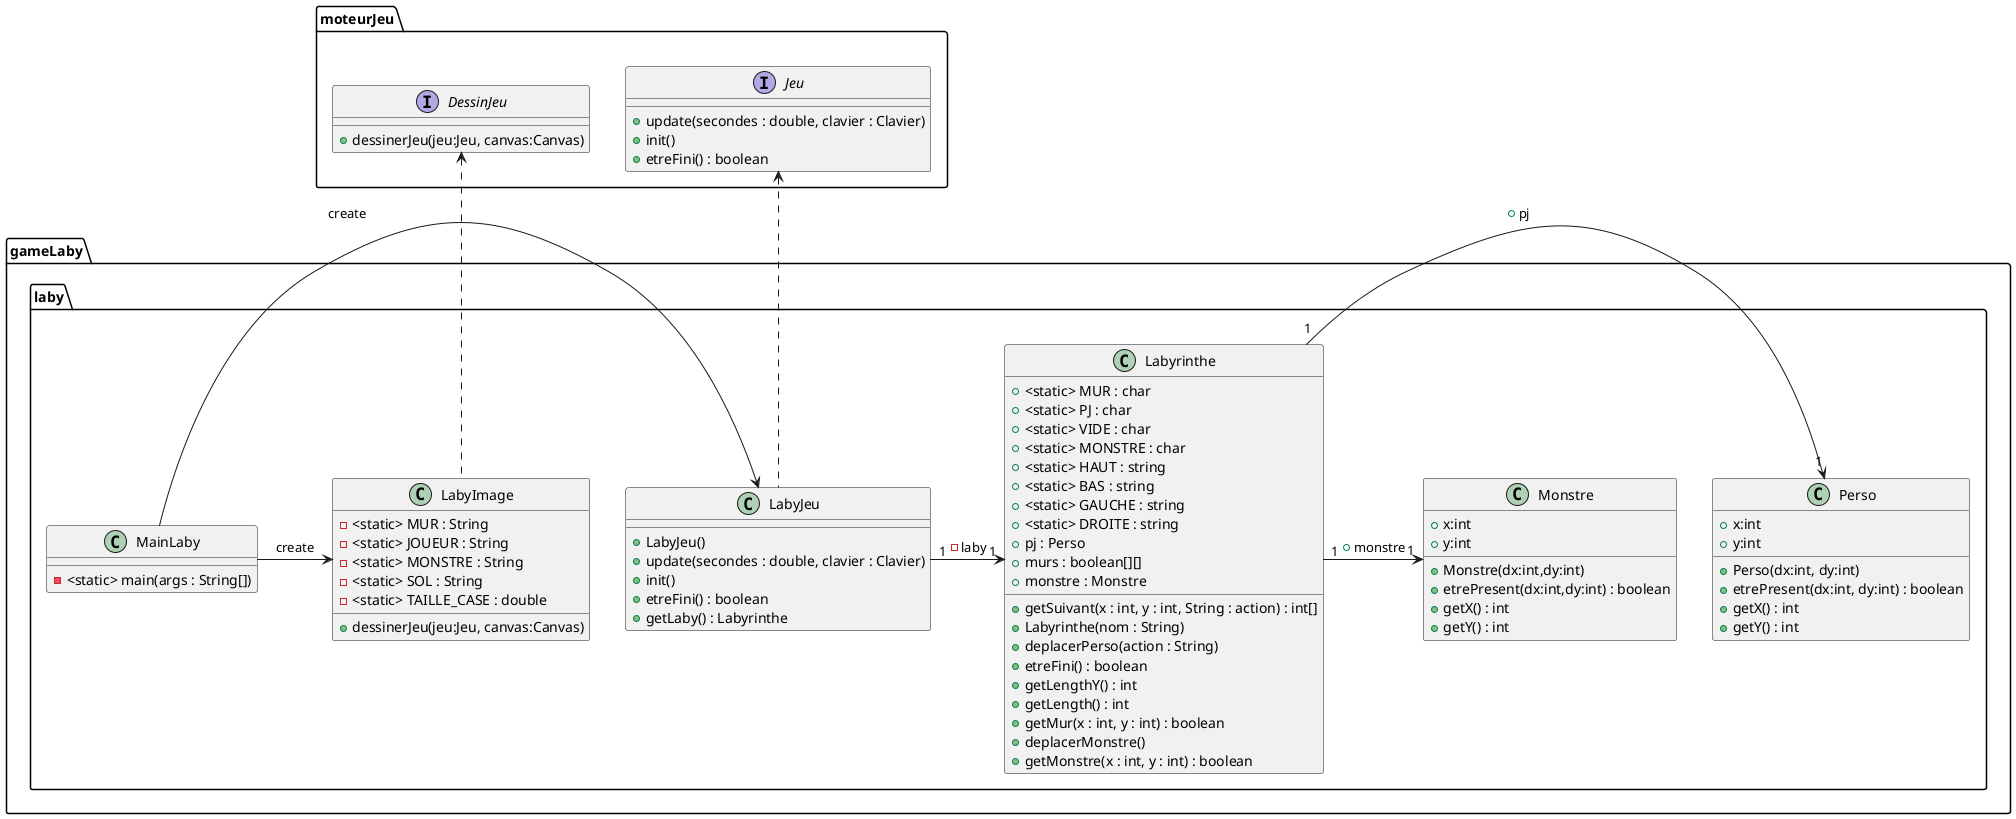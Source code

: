 @startuml
'https://plantuml.com/sequence-diagram

package moteurJeu {
interface DessinJeu{
+ dessinerJeu(jeu:Jeu, canvas:Canvas)
}

interface Jeu{
+update(secondes : double, clavier : Clavier)
+init()
+etreFini() : boolean
}
}

package gameLaby.laby {
class LabyImage{
- <static> MUR : String
- <static> JOUEUR : String
- <static> MONSTRE : String
- <static> SOL : String
- <static> TAILLE_CASE : double
+ dessinerJeu(jeu:Jeu, canvas:Canvas)
}
DessinJeu <.. LabyImage

class LabyJeu{
+LabyJeu()
+update(secondes : double, clavier : Clavier)
+init()
+etreFini() : boolean
+getLaby() : Labyrinthe
}
Jeu <.. LabyJeu
LabyJeu "1" -> "1" Labyrinthe: -laby

class Labyrinthe{
+ <static> MUR : char
+ <static> PJ : char
+ <static> VIDE : char
+ <static> MONSTRE : char
+ <static> HAUT : string
+ <static> BAS : string
+ <static> GAUCHE : string
+ <static> DROITE : string
+ pj : Perso
+ murs : boolean[][]
+ monstre : Monstre
+ getSuivant(x : int, y : int, String : action) : int[]
+ Labyrinthe(nom : String)
+ deplacerPerso(action : String)
+ etreFini() : boolean
+ getLengthY() : int
+ getLength() : int
+ getMur(x : int, y : int) : boolean
+ deplacerMonstre()
+ getMonstre(x : int, y : int) : boolean
}
Labyrinthe "1" -> "1" Perso : +pj
Labyrinthe "1" -> "1" Monstre : +monstre

class MainLaby{
- <static> main(args : String[])
}
MainLaby -> LabyImage : create
MainLaby -> LabyJeu : create

class Monstre{
+ x:int
+ y:int
+ Monstre(dx:int,dy:int)
+ etrePresent(dx:int,dy:int) : boolean
+ getX() : int
+ getY() : int
}

class Perso{
+ x:int
+ y:int
+ Perso(dx:int, dy:int)
+ etrePresent(dx:int, dy:int) : boolean
+ getX() : int
+ getY() : int
}
}
@enduml